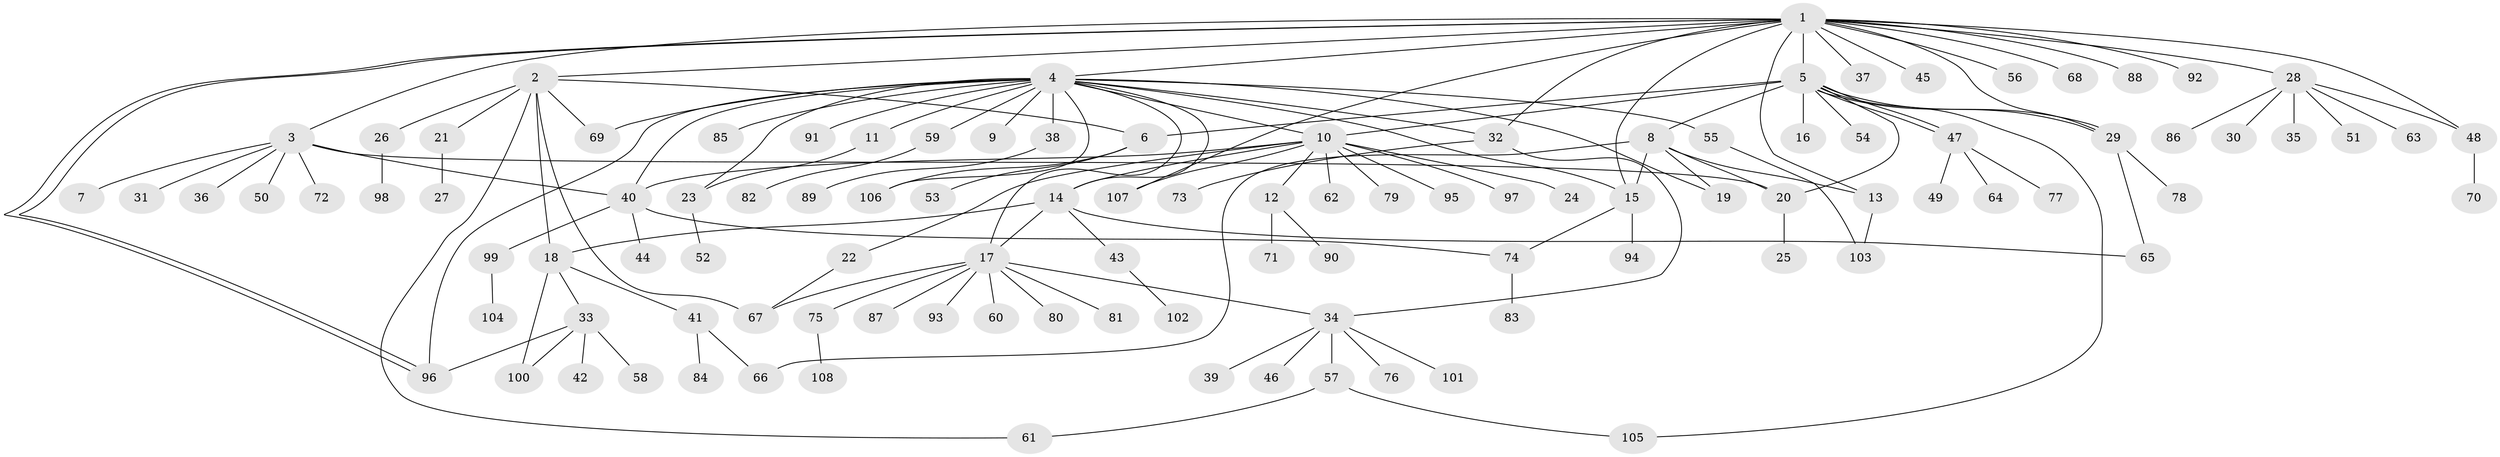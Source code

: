 // Generated by graph-tools (version 1.1) at 2025/35/03/09/25 02:35:18]
// undirected, 108 vertices, 142 edges
graph export_dot {
graph [start="1"]
  node [color=gray90,style=filled];
  1;
  2;
  3;
  4;
  5;
  6;
  7;
  8;
  9;
  10;
  11;
  12;
  13;
  14;
  15;
  16;
  17;
  18;
  19;
  20;
  21;
  22;
  23;
  24;
  25;
  26;
  27;
  28;
  29;
  30;
  31;
  32;
  33;
  34;
  35;
  36;
  37;
  38;
  39;
  40;
  41;
  42;
  43;
  44;
  45;
  46;
  47;
  48;
  49;
  50;
  51;
  52;
  53;
  54;
  55;
  56;
  57;
  58;
  59;
  60;
  61;
  62;
  63;
  64;
  65;
  66;
  67;
  68;
  69;
  70;
  71;
  72;
  73;
  74;
  75;
  76;
  77;
  78;
  79;
  80;
  81;
  82;
  83;
  84;
  85;
  86;
  87;
  88;
  89;
  90;
  91;
  92;
  93;
  94;
  95;
  96;
  97;
  98;
  99;
  100;
  101;
  102;
  103;
  104;
  105;
  106;
  107;
  108;
  1 -- 2;
  1 -- 3;
  1 -- 4;
  1 -- 5;
  1 -- 13;
  1 -- 15;
  1 -- 28;
  1 -- 29;
  1 -- 32;
  1 -- 37;
  1 -- 45;
  1 -- 48;
  1 -- 56;
  1 -- 68;
  1 -- 88;
  1 -- 92;
  1 -- 96;
  1 -- 96;
  1 -- 107;
  2 -- 6;
  2 -- 18;
  2 -- 21;
  2 -- 26;
  2 -- 61;
  2 -- 67;
  2 -- 69;
  3 -- 7;
  3 -- 20;
  3 -- 31;
  3 -- 36;
  3 -- 40;
  3 -- 50;
  3 -- 72;
  4 -- 9;
  4 -- 10;
  4 -- 11;
  4 -- 14;
  4 -- 15;
  4 -- 17;
  4 -- 19;
  4 -- 23;
  4 -- 32;
  4 -- 38;
  4 -- 40;
  4 -- 55;
  4 -- 59;
  4 -- 69;
  4 -- 85;
  4 -- 91;
  4 -- 96;
  4 -- 106;
  5 -- 6;
  5 -- 8;
  5 -- 10;
  5 -- 16;
  5 -- 20;
  5 -- 29;
  5 -- 29;
  5 -- 47;
  5 -- 47;
  5 -- 54;
  5 -- 105;
  6 -- 53;
  6 -- 106;
  8 -- 13;
  8 -- 15;
  8 -- 19;
  8 -- 20;
  8 -- 66;
  10 -- 12;
  10 -- 14;
  10 -- 22;
  10 -- 24;
  10 -- 40;
  10 -- 62;
  10 -- 79;
  10 -- 95;
  10 -- 97;
  10 -- 107;
  11 -- 23;
  12 -- 71;
  12 -- 90;
  13 -- 103;
  14 -- 17;
  14 -- 18;
  14 -- 43;
  14 -- 65;
  15 -- 74;
  15 -- 94;
  17 -- 34;
  17 -- 60;
  17 -- 67;
  17 -- 75;
  17 -- 80;
  17 -- 81;
  17 -- 87;
  17 -- 93;
  18 -- 33;
  18 -- 41;
  18 -- 100;
  20 -- 25;
  21 -- 27;
  22 -- 67;
  23 -- 52;
  26 -- 98;
  28 -- 30;
  28 -- 35;
  28 -- 48;
  28 -- 51;
  28 -- 63;
  28 -- 86;
  29 -- 65;
  29 -- 78;
  32 -- 34;
  32 -- 73;
  33 -- 42;
  33 -- 58;
  33 -- 96;
  33 -- 100;
  34 -- 39;
  34 -- 46;
  34 -- 57;
  34 -- 76;
  34 -- 101;
  38 -- 89;
  40 -- 44;
  40 -- 74;
  40 -- 99;
  41 -- 66;
  41 -- 84;
  43 -- 102;
  47 -- 49;
  47 -- 64;
  47 -- 77;
  48 -- 70;
  55 -- 103;
  57 -- 61;
  57 -- 105;
  59 -- 82;
  74 -- 83;
  75 -- 108;
  99 -- 104;
}

